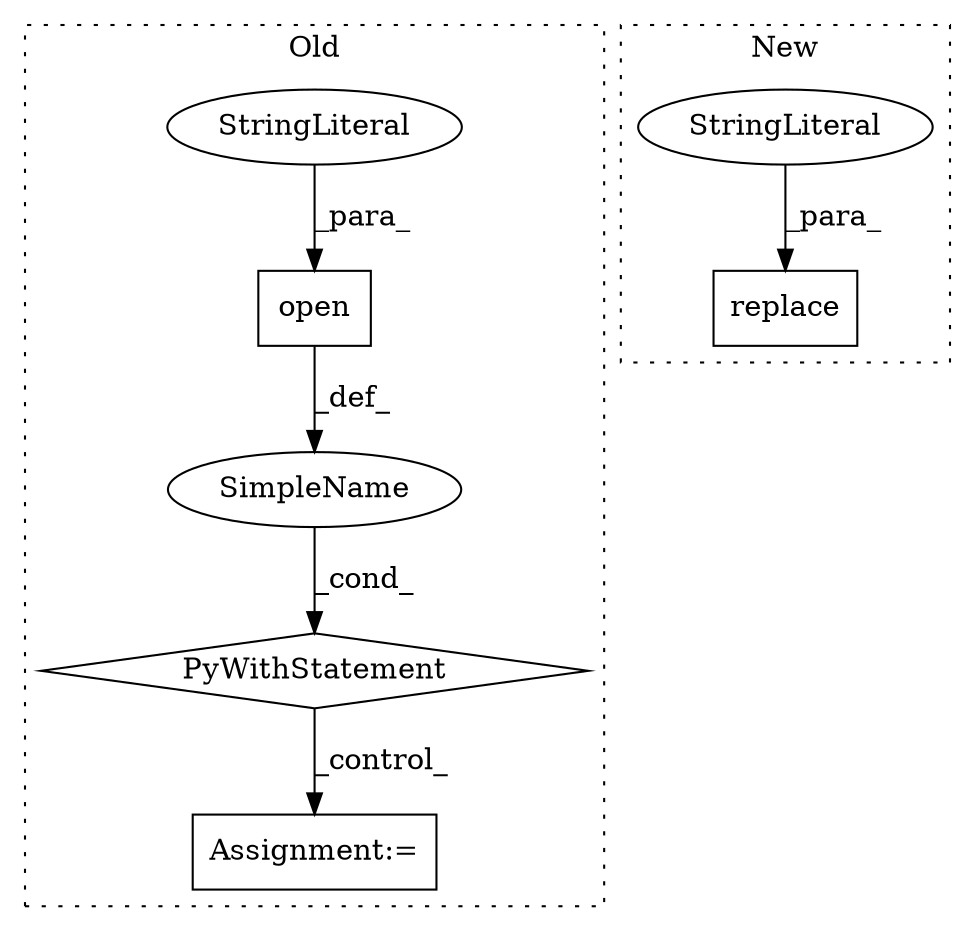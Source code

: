 digraph G {
subgraph cluster0 {
1 [label="open" a="32" s="16727,16745" l="5,1" shape="box"];
3 [label="StringLiteral" a="45" s="16741" l="4" shape="ellipse"];
5 [label="Assignment:=" a="7" s="16763" l="8" shape="box"];
6 [label="SimpleName" a="42" s="" l="" shape="ellipse"];
7 [label="PyWithStatement" a="104" s="16717,16746" l="10,2" shape="diamond"];
label = "Old";
style="dotted";
}
subgraph cluster1 {
2 [label="replace" a="32" s="16512,16527" l="8,1" shape="box"];
4 [label="StringLiteral" a="45" s="16524" l="3" shape="ellipse"];
label = "New";
style="dotted";
}
1 -> 6 [label="_def_"];
3 -> 1 [label="_para_"];
4 -> 2 [label="_para_"];
6 -> 7 [label="_cond_"];
7 -> 5 [label="_control_"];
}